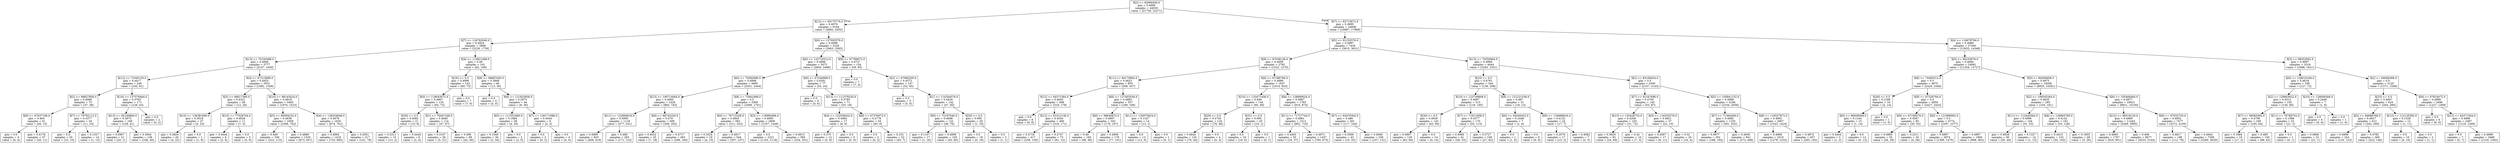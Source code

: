 digraph Tree {
node [shape=box] ;
0 [label="X[2] <= 82969456.0\ngini = 0.4999\nsamples = 44030\nvalue = [21759, 22271]"] ;
1 [label="X[12] <= 95175776.0\ngini = 0.4979\nsamples = 9194\nvalue = [4892, 4302]"] ;
0 -> 1 [labeldistance=2.5, labelangle=45, headlabel="True"] ;
2 [label="X[7] <= 124782040.0\ngini = 0.4924\nsamples = 3968\nvalue = [2229, 1739]"] ;
1 -> 2 ;
3 [label="X[13] <= 70193488.0\ngini = 0.4906\nsamples = 3777\nvalue = [2147, 1630]"] ;
2 -> 3 ;
4 [label="X[12] <= 71645120.0\ngini = 0.4417\nsamples = 246\nvalue = [165, 81]"] ;
3 -> 4 ;
5 [label="X[2] <= 68827856.0\ngini = 0.4999\nsamples = 75\nvalue = [37, 38]"] ;
4 -> 5 ;
6 [label="X[8] <= 67637168.0\ngini = 0.464\nsamples = 41\nvalue = [26, 15]"] ;
5 -> 6 ;
7 [label="gini = 0.0\nsamples = 4\nvalue = [0, 4]"] ;
6 -> 7 ;
8 [label="gini = 0.4178\nsamples = 37\nvalue = [26, 11]"] ;
6 -> 8 ;
9 [label="X[7] <= 70792112.0\ngini = 0.4377\nsamples = 34\nvalue = [11, 23]"] ;
5 -> 9 ;
10 [label="gini = 0.5\nsamples = 20\nvalue = [10, 10]"] ;
9 -> 10 ;
11 [label="gini = 0.1327\nsamples = 14\nvalue = [1, 13]"] ;
9 -> 11 ;
12 [label="X[10] <= 137576464.0\ngini = 0.3765\nsamples = 171\nvalue = [128, 43]"] ;
4 -> 12 ;
13 [label="X[13] <= 65146860.0\ngini = 0.3675\nsamples = 169\nvalue = [128, 41]"] ;
12 -> 13 ;
14 [label="gini = 0.0907\nsamples = 21\nvalue = [20, 1]"] ;
13 -> 14 ;
15 [label="gini = 0.3944\nsamples = 148\nvalue = [108, 40]"] ;
13 -> 15 ;
16 [label="gini = 0.0\nsamples = 2\nvalue = [0, 2]"] ;
12 -> 16 ;
17 [label="X[4] <= 67313696.0\ngini = 0.4925\nsamples = 3531\nvalue = [1982, 1549]"] ;
3 -> 17 ;
18 [label="X[3] <= 66617360.0\ngini = 0.4321\nsamples = 38\nvalue = [12, 26]"] ;
17 -> 18 ;
19 [label="X[10] <= 136381600.0\ngini = 0.3018\nsamples = 27\nvalue = [5, 22]"] ;
18 -> 19 ;
20 [label="gini = 0.2604\nsamples = 26\nvalue = [4, 22]"] ;
19 -> 20 ;
21 [label="gini = 0.0\nsamples = 1\nvalue = [1, 0]"] ;
19 -> 21 ;
22 [label="X[10] <= 77528704.0\ngini = 0.4628\nsamples = 11\nvalue = [7, 4]"] ;
18 -> 22 ;
23 [label="gini = 0.4444\nsamples = 6\nvalue = [2, 4]"] ;
22 -> 23 ;
24 [label="gini = 0.0\nsamples = 5\nvalue = [5, 0]"] ;
22 -> 24 ;
25 [label="X[10] <= 99143424.0\ngini = 0.4918\nsamples = 3493\nvalue = [1970, 1523]"] ;
17 -> 25 ;
26 [label="X[5] <= 66094232.0\ngini = 0.4838\nsamples = 1858\nvalue = [1096, 762]"] ;
25 -> 26 ;
27 [label="gini = 0.449\nsamples = 338\nvalue = [223, 115]"] ;
26 -> 27 ;
28 [label="gini = 0.4889\nsamples = 1520\nvalue = [873, 647]"] ;
26 -> 28 ;
29 [label="X[4] <= 128354648.0\ngini = 0.4976\nsamples = 1635\nvalue = [874, 761]"] ;
25 -> 29 ;
30 [label="gini = 0.4994\nsamples = 1418\nvalue = [733, 685]"] ;
29 -> 30 ;
31 [label="gini = 0.4551\nsamples = 217\nvalue = [141, 76]"] ;
29 -> 31 ;
32 [label="X[4] <= 110821488.0\ngini = 0.49\nsamples = 191\nvalue = [82, 109]"] ;
2 -> 32 ;
33 [label="X[16] <= 0.5\ngini = 0.4996\nsamples = 142\nvalue = [69, 73]"] ;
32 -> 33 ;
34 [label="X[0] <= 118043072.0\ngini = 0.4967\nsamples = 135\nvalue = [62, 73]"] ;
33 -> 34 ;
35 [label="X[30] <= 0.5\ngini = 0.4082\nsamples = 21\nvalue = [15, 6]"] ;
34 -> 35 ;
36 [label="gini = 0.2311\nsamples = 15\nvalue = [13, 2]"] ;
35 -> 36 ;
37 [label="gini = 0.4444\nsamples = 6\nvalue = [2, 4]"] ;
35 -> 37 ;
38 [label="X[1] <= 76447248.0\ngini = 0.4846\nsamples = 114\nvalue = [47, 67]"] ;
34 -> 38 ;
39 [label="gini = 0.3107\nsamples = 26\nvalue = [5, 21]"] ;
38 -> 39 ;
40 [label="gini = 0.499\nsamples = 88\nvalue = [42, 46]"] ;
38 -> 40 ;
41 [label="gini = 0.0\nsamples = 7\nvalue = [7, 0]"] ;
33 -> 41 ;
42 [label="X[8] <= 68687040.0\ngini = 0.3898\nsamples = 49\nvalue = [13, 36]"] ;
32 -> 42 ;
43 [label="gini = 0.0\nsamples = 5\nvalue = [5, 0]"] ;
42 -> 43 ;
44 [label="X[6] <= 121823936.0\ngini = 0.2975\nsamples = 44\nvalue = [8, 36]"] ;
42 -> 44 ;
45 [label="X[5] <= 111551680.0\ngini = 0.1884\nsamples = 38\nvalue = [4, 34]"] ;
44 -> 45 ;
46 [label="gini = 0.1049\nsamples = 36\nvalue = [2, 34]"] ;
45 -> 46 ;
47 [label="gini = 0.0\nsamples = 2\nvalue = [2, 0]"] ;
45 -> 47 ;
48 [label="X[7] <= 126171088.0\ngini = 0.4444\nsamples = 6\nvalue = [4, 2]"] ;
44 -> 48 ;
49 [label="gini = 0.0\nsamples = 2\nvalue = [0, 2]"] ;
48 -> 49 ;
50 [label="gini = 0.0\nsamples = 4\nvalue = [4, 0]"] ;
48 -> 50 ;
51 [label="X[6] <= 127005376.0\ngini = 0.4998\nsamples = 5226\nvalue = [2663, 2563]"] ;
1 -> 51 ;
52 [label="X[6] <= 122719312.0\ngini = 0.4996\nsamples = 5072\nvalue = [2604, 2468]"] ;
51 -> 52 ;
53 [label="X[0] <= 76582696.0\ngini = 0.4998\nsamples = 4995\nvalue = [2551, 2444]"] ;
52 -> 53 ;
54 [label="X[13] <= 100714064.0\ngini = 0.4963\nsamples = 1626\nvalue = [883, 743]"] ;
53 -> 54 ;
55 [label="X[11] <= 122894616.0\ngini = 0.4995\nsamples = 1118\nvalue = [577, 541]"] ;
54 -> 55 ;
56 [label="gini = 0.4999\nsamples = 825\nvalue = [406, 419]"] ;
55 -> 56 ;
57 [label="gini = 0.486\nsamples = 293\nvalue = [171, 122]"] ;
55 -> 57 ;
58 [label="X[9] <= 68742320.0\ngini = 0.479\nsamples = 508\nvalue = [306, 202]"] ;
54 -> 58 ;
59 [label="gini = 0.4032\nsamples = 25\nvalue = [7, 18]"] ;
58 -> 59 ;
60 [label="gini = 0.4717\nsamples = 483\nvalue = [299, 184]"] ;
58 -> 60 ;
61 [label="X[8] <= 73942496.0\ngini = 0.5\nsamples = 3369\nvalue = [1668, 1701]"] ;
53 -> 61 ;
62 [label="X[0] <= 76713328.0\ngini = 0.4945\nsamples = 563\nvalue = [311, 252]"] ;
61 -> 62 ;
63 [label="gini = 0.3324\nsamples = 19\nvalue = [4, 15]"] ;
62 -> 63 ;
64 [label="gini = 0.4917\nsamples = 544\nvalue = [307, 237]"] ;
62 -> 64 ;
65 [label="X[3] <= 119982696.0\ngini = 0.4995\nsamples = 2806\nvalue = [1357, 1449]"] ;
61 -> 65 ;
66 [label="gini = 0.5\nsamples = 2221\nvalue = [1103, 1118]"] ;
65 -> 66 ;
67 [label="gini = 0.4913\nsamples = 585\nvalue = [254, 331]"] ;
65 -> 67 ;
68 [label="X[0] <= 67244968.0\ngini = 0.4291\nsamples = 77\nvalue = [53, 24]"] ;
52 -> 68 ;
69 [label="gini = 0.0\nsamples = 6\nvalue = [0, 6]"] ;
68 -> 69 ;
70 [label="X[13] <= 111576520.0\ngini = 0.3785\nsamples = 71\nvalue = [53, 18]"] ;
68 -> 70 ;
71 [label="X[4] <= 122558432.0\ngini = 0.4983\nsamples = 17\nvalue = [8, 9]"] ;
70 -> 71 ;
72 [label="gini = 0.375\nsamples = 12\nvalue = [3, 9]"] ;
71 -> 72 ;
73 [label="gini = 0.0\nsamples = 5\nvalue = [5, 0]"] ;
71 -> 73 ;
74 [label="X[8] <= 67376072.0\ngini = 0.2778\nsamples = 54\nvalue = [45, 9]"] ;
70 -> 74 ;
75 [label="gini = 0.0\nsamples = 2\nvalue = [0, 2]"] ;
74 -> 75 ;
76 [label="gini = 0.233\nsamples = 52\nvalue = [45, 7]"] ;
74 -> 76 ;
77 [label="X[9] <= 67789072.0\ngini = 0.4727\nsamples = 154\nvalue = [59, 95]"] ;
51 -> 77 ;
78 [label="gini = 0.0\nsamples = 7\nvalue = [7, 0]"] ;
77 -> 78 ;
79 [label="X[2] <= 67985200.0\ngini = 0.4572\nsamples = 147\nvalue = [52, 95]"] ;
77 -> 79 ;
80 [label="gini = 0.0\nsamples = 5\nvalue = [5, 0]"] ;
79 -> 80 ;
81 [label="X[1] <= 114344576.0\ngini = 0.4429\nsamples = 142\nvalue = [47, 95]"] ;
79 -> 81 ;
82 [label="X[9] <= 72197040.0\ngini = 0.4698\nsamples = 122\nvalue = [46, 76]"] ;
81 -> 82 ;
83 [label="gini = 0.1107\nsamples = 17\nvalue = [1, 16]"] ;
82 -> 83 ;
84 [label="gini = 0.4898\nsamples = 105\nvalue = [45, 60]"] ;
82 -> 84 ;
85 [label="X[20] <= 0.5\ngini = 0.095\nsamples = 20\nvalue = [1, 19]"] ;
81 -> 85 ;
86 [label="gini = 0.0\nsamples = 18\nvalue = [0, 18]"] ;
85 -> 86 ;
87 [label="gini = 0.5\nsamples = 2\nvalue = [1, 1]"] ;
85 -> 87 ;
88 [label="X[7] <= 82715872.0\ngini = 0.4995\nsamples = 34836\nvalue = [16867, 17969]"] ;
0 -> 88 [labeldistance=2.5, labelangle=-45, headlabel="False"] ;
89 [label="X[5] <= 91232576.0\ngini = 0.4997\nsamples = 7436\nvalue = [3815, 3621]"] ;
88 -> 89 ;
90 [label="X[9] <= 87038128.0\ngini = 0.4959\nsamples = 2792\nvalue = [1522, 1270]"] ;
89 -> 90 ;
91 [label="X[11] <= 84170864.0\ngini = 0.4823\nsamples = 855\nvalue = [508, 347]"] ;
90 -> 91 ;
92 [label="X[12] <= 64371564.0\ngini = 0.4605\nsamples = 498\nvalue = [319, 179]"] ;
91 -> 92 ;
93 [label="gini = 0.0\nsamples = 8\nvalue = [0, 8]"] ;
92 -> 93 ;
94 [label="X[12] <= 91012136.0\ngini = 0.4544\nsamples = 490\nvalue = [319, 171]"] ;
92 -> 94 ;
95 [label="gini = 0.4718\nsamples = 417\nvalue = [258, 159]"] ;
94 -> 95 ;
96 [label="gini = 0.2747\nsamples = 73\nvalue = [61, 12]"] ;
94 -> 96 ;
97 [label="X[6] <= 127403536.0\ngini = 0.4983\nsamples = 357\nvalue = [189, 168]"] ;
91 -> 97 ;
98 [label="X[8] <= 98640872.0\ngini = 0.4997\nsamples = 343\nvalue = [176, 167]"] ;
97 -> 98 ;
99 [label="gini = 0.48\nsamples = 165\nvalue = [99, 66]"] ;
98 -> 99 ;
100 [label="gini = 0.4909\nsamples = 178\nvalue = [77, 101]"] ;
98 -> 100 ;
101 [label="X[11] <= 130075824.0\ngini = 0.1327\nsamples = 14\nvalue = [13, 1]"] ;
97 -> 101 ;
102 [label="gini = 0.0\nsamples = 13\nvalue = [13, 0]"] ;
101 -> 102 ;
103 [label="gini = 0.0\nsamples = 1\nvalue = [0, 1]"] ;
101 -> 103 ;
104 [label="X[0] <= 67386784.0\ngini = 0.4989\nsamples = 1937\nvalue = [1014, 923]"] ;
90 -> 104 ;
105 [label="X[10] <= 133471456.0\ngini = 0.449\nsamples = 144\nvalue = [95, 49]"] ;
104 -> 105 ;
106 [label="X[29] <= 0.5\ngini = 0.4745\nsamples = 124\nvalue = [76, 48]"] ;
105 -> 106 ;
107 [label="gini = 0.4644\nsamples = 120\nvalue = [76, 44]"] ;
106 -> 107 ;
108 [label="gini = 0.0\nsamples = 4\nvalue = [0, 4]"] ;
106 -> 108 ;
109 [label="X[31] <= 0.5\ngini = 0.095\nsamples = 20\nvalue = [19, 1]"] ;
105 -> 109 ;
110 [label="gini = 0.0\nsamples = 19\nvalue = [19, 0]"] ;
109 -> 110 ;
111 [label="gini = 0.0\nsamples = 1\nvalue = [0, 1]"] ;
109 -> 111 ;
112 [label="X[8] <= 128689024.0\ngini = 0.4997\nsamples = 1793\nvalue = [919, 874]"] ;
104 -> 112 ;
113 [label="X[11] <= 71727744.0\ngini = 0.4981\nsamples = 1512\nvalue = [802, 710]"] ;
112 -> 113 ;
114 [label="gini = 0.4403\nsamples = 55\nvalue = [18, 37]"] ;
113 -> 114 ;
115 [label="gini = 0.4971\nsamples = 1457\nvalue = [784, 673]"] ;
113 -> 115 ;
116 [label="X[7] <= 64470304.0\ngini = 0.486\nsamples = 281\nvalue = [117, 164]"] ;
112 -> 116 ;
117 [label="gini = 0.3569\nsamples = 43\nvalue = [10, 33]"] ;
116 -> 117 ;
118 [label="gini = 0.4949\nsamples = 238\nvalue = [107, 131]"] ;
116 -> 118 ;
119 [label="X[13] <= 70350904.0\ngini = 0.4999\nsamples = 4644\nvalue = [2293, 2351]"] ;
89 -> 119 ;
120 [label="X[23] <= 0.5\ngini = 0.4781\nsamples = 344\nvalue = [136, 208]"] ;
119 -> 120 ;
121 [label="X[10] <= 123749808.0\ngini = 0.4697\nsamples = 313\nvalue = [118, 195]"] ;
120 -> 121 ;
122 [label="X[30] <= 0.5\ngini = 0.4929\nsamples = 143\nvalue = [63, 80]"] ;
121 -> 122 ;
123 [label="gini = 0.4997\nsamples = 129\nvalue = [63, 66]"] ;
122 -> 123 ;
124 [label="gini = 0.0\nsamples = 14\nvalue = [0, 14]"] ;
122 -> 124 ;
125 [label="X[7] <= 71611008.0\ngini = 0.4377\nsamples = 170\nvalue = [55, 115]"] ;
121 -> 125 ;
126 [label="gini = 0.4966\nsamples = 61\nvalue = [28, 33]"] ;
125 -> 126 ;
127 [label="gini = 0.3727\nsamples = 109\nvalue = [27, 82]"] ;
125 -> 127 ;
128 [label="X[9] <= 121221536.0\ngini = 0.487\nsamples = 31\nvalue = [18, 13]"] ;
120 -> 128 ;
129 [label="X[6] <= 64540432.0\ngini = 0.2449\nsamples = 7\nvalue = [1, 6]"] ;
128 -> 129 ;
130 [label="gini = 0.0\nsamples = 1\nvalue = [1, 0]"] ;
129 -> 130 ;
131 [label="gini = 0.0\nsamples = 6\nvalue = [0, 6]"] ;
129 -> 131 ;
132 [label="X[9] <= 134688816.0\ngini = 0.4132\nsamples = 24\nvalue = [17, 7]"] ;
128 -> 132 ;
133 [label="gini = 0.2076\nsamples = 17\nvalue = [15, 2]"] ;
132 -> 133 ;
134 [label="gini = 0.4082\nsamples = 7\nvalue = [2, 5]"] ;
132 -> 134 ;
135 [label="X[2] <= 83106424.0\ngini = 0.5\nsamples = 4300\nvalue = [2157, 2143]"] ;
119 -> 135 ;
136 [label="X[7] <= 81547696.0\ngini = 0.4705\nsamples = 140\nvalue = [53, 87]"] ;
135 -> 136 ;
137 [label="X[13] <= 120428752.0\ngini = 0.4208\nsamples = 103\nvalue = [31, 72]"] ;
136 -> 137 ;
138 [label="gini = 0.3829\nsamples = 93\nvalue = [24, 69]"] ;
137 -> 138 ;
139 [label="gini = 0.42\nsamples = 10\nvalue = [7, 3]"] ;
137 -> 139 ;
140 [label="X[5] <= 116335376.0\ngini = 0.4821\nsamples = 37\nvalue = [22, 15]"] ;
136 -> 140 ;
141 [label="gini = 0.4567\nsamples = 17\nvalue = [6, 11]"] ;
140 -> 141 ;
142 [label="gini = 0.32\nsamples = 20\nvalue = [16, 4]"] ;
140 -> 142 ;
143 [label="X[5] <= 105841152.0\ngini = 0.4999\nsamples = 4160\nvalue = [2104, 2056]"] ;
135 -> 143 ;
144 [label="X[7] <= 71364408.0\ngini = 0.4982\nsamples = 1193\nvalue = [561, 632]"] ;
143 -> 144 ;
145 [label="gini = 0.4977\nsamples = 352\nvalue = [188, 164]"] ;
144 -> 145 ;
146 [label="gini = 0.4936\nsamples = 841\nvalue = [373, 468]"] ;
144 -> 146 ;
147 [label="X[8] <= 116527872.0\ngini = 0.4992\nsamples = 2967\nvalue = [1543, 1424]"] ;
143 -> 147 ;
148 [label="gini = 0.4998\nsamples = 2510\nvalue = [1278, 1232]"] ;
147 -> 148 ;
149 [label="gini = 0.4872\nsamples = 457\nvalue = [265, 192]"] ;
147 -> 149 ;
150 [label="X[4] <= 116678784.0\ngini = 0.4989\nsamples = 27400\nvalue = [13052, 14348]"] ;
88 -> 150 ;
151 [label="X[5] <= 80233976.0\ngini = 0.4984\nsamples = 24081\nvalue = [11354, 12727]"] ;
150 -> 151 ;
152 [label="X[8] <= 74465312.0\ngini = 0.5\nsamples = 4875\nvalue = [2429, 2446]"] ;
151 -> 152 ;
153 [label="X[30] <= 0.5\ngini = 0.2188\nsamples = 16\nvalue = [2, 14]"] ;
152 -> 153 ;
154 [label="X[0] <= 96839568.0\ngini = 0.1244\nsamples = 15\nvalue = [1, 14]"] ;
153 -> 154 ;
155 [label="gini = 0.4444\nsamples = 3\nvalue = [1, 2]"] ;
154 -> 155 ;
156 [label="gini = 0.0\nsamples = 12\nvalue = [0, 12]"] ;
154 -> 156 ;
157 [label="gini = 0.0\nsamples = 1\nvalue = [1, 0]"] ;
153 -> 157 ;
158 [label="X[9] <= 67326784.0\ngini = 0.5\nsamples = 4859\nvalue = [2427, 2432]"] ;
152 -> 158 ;
159 [label="X[9] <= 67196576.0\ngini = 0.4567\nsamples = 85\nvalue = [30, 55]"] ;
158 -> 159 ;
160 [label="gini = 0.4985\nsamples = 55\nvalue = [26, 29]"] ;
159 -> 160 ;
161 [label="gini = 0.2311\nsamples = 30\nvalue = [4, 26]"] ;
159 -> 161 ;
162 [label="X[0] <= 121896992.0\ngini = 0.5\nsamples = 4774\nvalue = [2397, 2377]"] ;
158 -> 162 ;
163 [label="gini = 0.4997\nsamples = 2874\nvalue = [1399, 1475]"] ;
162 -> 163 ;
164 [label="gini = 0.4987\nsamples = 1900\nvalue = [998, 902]"] ;
162 -> 164 ;
165 [label="X[5] <= 80494608.0\ngini = 0.4975\nsamples = 19206\nvalue = [8925, 10281]"] ;
151 -> 165 ;
166 [label="X[2] <= 109545264.0\ngini = 0.4635\nsamples = 285\nvalue = [104, 181]"] ;
165 -> 166 ;
167 [label="X[11] <= 112440592.0\ngini = 0.4998\nsamples = 104\nvalue = [51, 53]"] ;
166 -> 167 ;
168 [label="gini = 0.4938\nsamples = 90\nvalue = [50, 40]"] ;
167 -> 168 ;
169 [label="gini = 0.1327\nsamples = 14\nvalue = [1, 13]"] ;
167 -> 169 ;
170 [label="X[8] <= 129865760.0\ngini = 0.4142\nsamples = 181\nvalue = [53, 128]"] ;
166 -> 170 ;
171 [label="gini = 0.4415\nsamples = 152\nvalue = [50, 102]"] ;
170 -> 171 ;
172 [label="gini = 0.1855\nsamples = 29\nvalue = [3, 26]"] ;
170 -> 172 ;
173 [label="X[6] <= 105468464.0\ngini = 0.4977\nsamples = 18921\nvalue = [8821, 10100]"] ;
165 -> 173 ;
174 [label="X[12] <= 89518120.0\ngini = 0.4989\nsamples = 11444\nvalue = [5449, 5995]"] ;
173 -> 174 ;
175 [label="gini = 0.4993\nsamples = 1767\nvalue = [916, 851]"] ;
174 -> 175 ;
176 [label="gini = 0.498\nsamples = 9677\nvalue = [4533, 5144]"] ;
174 -> 176 ;
177 [label="X[9] <= 67932720.0\ngini = 0.4952\nsamples = 7477\nvalue = [3372, 4105]"] ;
173 -> 177 ;
178 [label="gini = 0.4817\nsamples = 188\nvalue = [112, 76]"] ;
177 -> 178 ;
179 [label="gini = 0.4944\nsamples = 7289\nvalue = [3260, 4029]"] ;
177 -> 179 ;
180 [label="X[3] <= 99353952.0\ngini = 0.4997\nsamples = 3319\nvalue = [1698, 1621]"] ;
150 -> 180 ;
181 [label="X[0] <= 129010184.0\ngini = 0.4618\nsamples = 199\nvalue = [127, 72]"] ;
180 -> 181 ;
182 [label="X[2] <= 129663632.0\ngini = 0.4512\nsamples = 192\nvalue = [126, 66]"] ;
181 -> 182 ;
183 [label="X[7] <= 90083392.0\ngini = 0.4706\nsamples = 169\nvalue = [105, 64]"] ;
182 -> 183 ;
184 [label="gini = 0.1884\nsamples = 19\nvalue = [17, 2]"] ;
183 -> 184 ;
185 [label="gini = 0.485\nsamples = 150\nvalue = [88, 62]"] ;
183 -> 185 ;
186 [label="X[11] <= 76768752.0\ngini = 0.1588\nsamples = 23\nvalue = [21, 2]"] ;
182 -> 186 ;
187 [label="gini = 0.0\nsamples = 1\nvalue = [0, 1]"] ;
186 -> 187 ;
188 [label="gini = 0.0868\nsamples = 22\nvalue = [21, 1]"] ;
186 -> 188 ;
189 [label="X[10] <= 128006384.0\ngini = 0.2449\nsamples = 7\nvalue = [1, 6]"] ;
181 -> 189 ;
190 [label="gini = 0.0\nsamples = 6\nvalue = [0, 6]"] ;
189 -> 190 ;
191 [label="gini = 0.0\nsamples = 1\nvalue = [1, 0]"] ;
189 -> 191 ;
192 [label="X[2] <= 94006368.0\ngini = 0.5\nsamples = 3120\nvalue = [1571, 1549]"] ;
180 -> 192 ;
193 [label="X[23] <= 0.5\ngini = 0.4947\nsamples = 624\nvalue = [344, 280]"] ;
192 -> 193 ;
194 [label="X[2] <= 84688768.0\ngini = 0.4927\nsamples = 612\nvalue = [343, 269]"] ;
193 -> 194 ;
195 [label="gini = 0.4999\nsamples = 243\nvalue = [120, 123]"] ;
194 -> 195 ;
196 [label="gini = 0.4782\nsamples = 369\nvalue = [223, 146]"] ;
194 -> 196 ;
197 [label="X[12] <= 112135392.0\ngini = 0.1528\nsamples = 12\nvalue = [1, 11]"] ;
193 -> 197 ;
198 [label="gini = 0.0\nsamples = 10\nvalue = [0, 10]"] ;
197 -> 198 ;
199 [label="gini = 0.5\nsamples = 2\nvalue = [1, 1]"] ;
197 -> 199 ;
200 [label="X[9] <= 67819472.0\ngini = 0.4999\nsamples = 2496\nvalue = [1227, 1269]"] ;
192 -> 200 ;
201 [label="gini = 0.0\nsamples = 9\nvalue = [9, 0]"] ;
200 -> 201 ;
202 [label="X[12] <= 64371564.0\ngini = 0.4998\nsamples = 2487\nvalue = [1218, 1269]"] ;
200 -> 202 ;
203 [label="gini = 0.0\nsamples = 7\nvalue = [0, 7]"] ;
202 -> 203 ;
204 [label="gini = 0.4998\nsamples = 2480\nvalue = [1218, 1262]"] ;
202 -> 204 ;
}